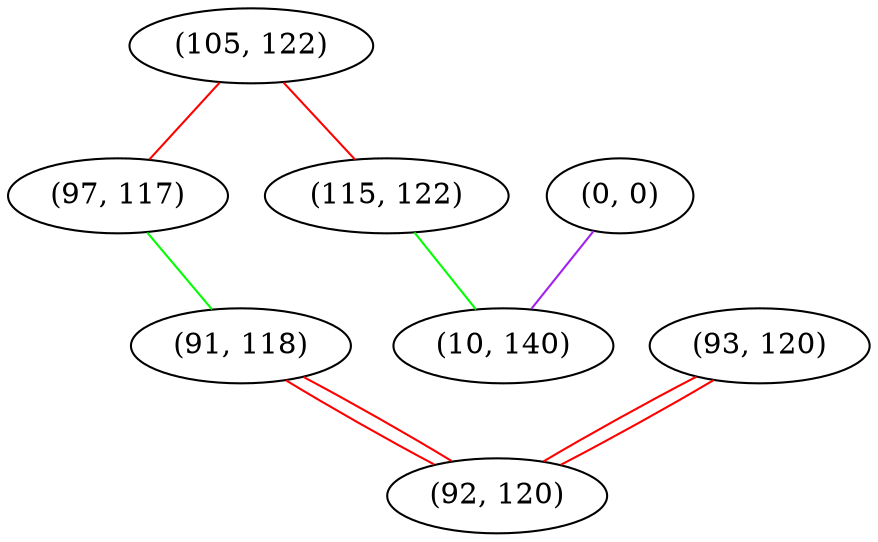 graph "" {
"(105, 122)";
"(97, 117)";
"(0, 0)";
"(115, 122)";
"(10, 140)";
"(93, 120)";
"(91, 118)";
"(92, 120)";
"(105, 122)" -- "(97, 117)"  [color=red, key=0, weight=1];
"(105, 122)" -- "(115, 122)"  [color=red, key=0, weight=1];
"(97, 117)" -- "(91, 118)"  [color=green, key=0, weight=2];
"(0, 0)" -- "(10, 140)"  [color=purple, key=0, weight=4];
"(115, 122)" -- "(10, 140)"  [color=green, key=0, weight=2];
"(93, 120)" -- "(92, 120)"  [color=red, key=0, weight=1];
"(93, 120)" -- "(92, 120)"  [color=red, key=1, weight=1];
"(91, 118)" -- "(92, 120)"  [color=red, key=0, weight=1];
"(91, 118)" -- "(92, 120)"  [color=red, key=1, weight=1];
}
